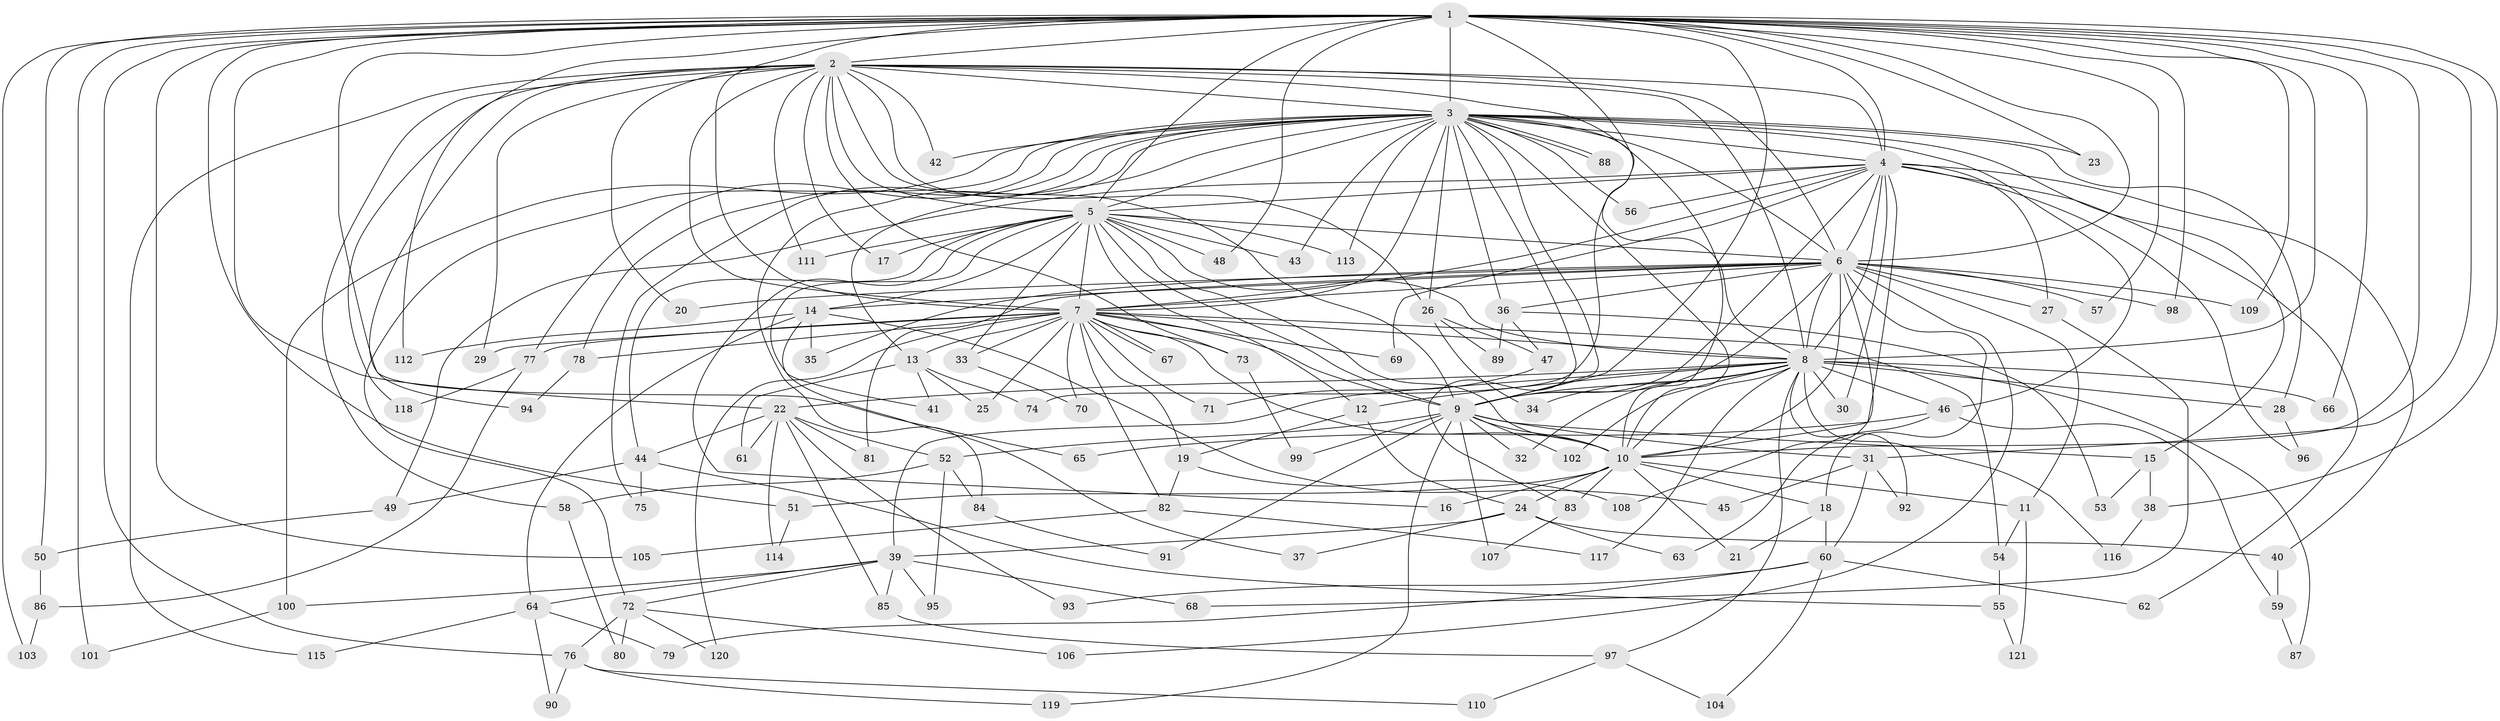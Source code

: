 // coarse degree distribution, {21: 0.027777777777777776, 18: 0.027777777777777776, 16: 0.05555555555555555, 17: 0.027777777777777776, 9: 0.027777777777777776, 10: 0.027777777777777776, 3: 0.1388888888888889, 4: 0.08333333333333333, 2: 0.4722222222222222, 1: 0.05555555555555555, 11: 0.027777777777777776, 5: 0.027777777777777776}
// Generated by graph-tools (version 1.1) at 2025/17/03/04/25 18:17:55]
// undirected, 121 vertices, 267 edges
graph export_dot {
graph [start="1"]
  node [color=gray90,style=filled];
  1;
  2;
  3;
  4;
  5;
  6;
  7;
  8;
  9;
  10;
  11;
  12;
  13;
  14;
  15;
  16;
  17;
  18;
  19;
  20;
  21;
  22;
  23;
  24;
  25;
  26;
  27;
  28;
  29;
  30;
  31;
  32;
  33;
  34;
  35;
  36;
  37;
  38;
  39;
  40;
  41;
  42;
  43;
  44;
  45;
  46;
  47;
  48;
  49;
  50;
  51;
  52;
  53;
  54;
  55;
  56;
  57;
  58;
  59;
  60;
  61;
  62;
  63;
  64;
  65;
  66;
  67;
  68;
  69;
  70;
  71;
  72;
  73;
  74;
  75;
  76;
  77;
  78;
  79;
  80;
  81;
  82;
  83;
  84;
  85;
  86;
  87;
  88;
  89;
  90;
  91;
  92;
  93;
  94;
  95;
  96;
  97;
  98;
  99;
  100;
  101;
  102;
  103;
  104;
  105;
  106;
  107;
  108;
  109;
  110;
  111;
  112;
  113;
  114;
  115;
  116;
  117;
  118;
  119;
  120;
  121;
  1 -- 2;
  1 -- 3;
  1 -- 4;
  1 -- 5;
  1 -- 6;
  1 -- 7;
  1 -- 8;
  1 -- 9;
  1 -- 10;
  1 -- 22;
  1 -- 23;
  1 -- 31;
  1 -- 38;
  1 -- 48;
  1 -- 50;
  1 -- 51;
  1 -- 57;
  1 -- 65;
  1 -- 66;
  1 -- 74;
  1 -- 76;
  1 -- 98;
  1 -- 101;
  1 -- 103;
  1 -- 105;
  1 -- 109;
  1 -- 112;
  2 -- 3;
  2 -- 4;
  2 -- 5;
  2 -- 6;
  2 -- 7;
  2 -- 8;
  2 -- 9;
  2 -- 10;
  2 -- 17;
  2 -- 20;
  2 -- 26;
  2 -- 29;
  2 -- 42;
  2 -- 58;
  2 -- 73;
  2 -- 94;
  2 -- 111;
  2 -- 115;
  2 -- 118;
  3 -- 4;
  3 -- 5;
  3 -- 6;
  3 -- 7;
  3 -- 8;
  3 -- 9;
  3 -- 10;
  3 -- 13;
  3 -- 15;
  3 -- 23;
  3 -- 26;
  3 -- 28;
  3 -- 36;
  3 -- 42;
  3 -- 43;
  3 -- 46;
  3 -- 56;
  3 -- 72;
  3 -- 75;
  3 -- 77;
  3 -- 78;
  3 -- 83;
  3 -- 84;
  3 -- 88;
  3 -- 88;
  3 -- 100;
  3 -- 113;
  4 -- 5;
  4 -- 6;
  4 -- 7;
  4 -- 8;
  4 -- 9;
  4 -- 10;
  4 -- 27;
  4 -- 30;
  4 -- 40;
  4 -- 49;
  4 -- 56;
  4 -- 62;
  4 -- 69;
  4 -- 96;
  5 -- 6;
  5 -- 7;
  5 -- 8;
  5 -- 9;
  5 -- 10;
  5 -- 12;
  5 -- 14;
  5 -- 16;
  5 -- 17;
  5 -- 33;
  5 -- 41;
  5 -- 43;
  5 -- 44;
  5 -- 48;
  5 -- 111;
  5 -- 113;
  6 -- 7;
  6 -- 8;
  6 -- 9;
  6 -- 10;
  6 -- 11;
  6 -- 14;
  6 -- 18;
  6 -- 20;
  6 -- 27;
  6 -- 35;
  6 -- 36;
  6 -- 57;
  6 -- 81;
  6 -- 98;
  6 -- 106;
  6 -- 108;
  6 -- 109;
  7 -- 8;
  7 -- 9;
  7 -- 10;
  7 -- 13;
  7 -- 19;
  7 -- 25;
  7 -- 29;
  7 -- 33;
  7 -- 54;
  7 -- 67;
  7 -- 67;
  7 -- 69;
  7 -- 70;
  7 -- 71;
  7 -- 73;
  7 -- 77;
  7 -- 78;
  7 -- 82;
  7 -- 120;
  8 -- 9;
  8 -- 10;
  8 -- 12;
  8 -- 22;
  8 -- 28;
  8 -- 30;
  8 -- 32;
  8 -- 34;
  8 -- 39;
  8 -- 46;
  8 -- 66;
  8 -- 87;
  8 -- 92;
  8 -- 97;
  8 -- 102;
  8 -- 116;
  8 -- 117;
  9 -- 10;
  9 -- 15;
  9 -- 31;
  9 -- 32;
  9 -- 52;
  9 -- 91;
  9 -- 99;
  9 -- 102;
  9 -- 107;
  9 -- 119;
  10 -- 11;
  10 -- 16;
  10 -- 18;
  10 -- 21;
  10 -- 24;
  10 -- 51;
  10 -- 83;
  11 -- 54;
  11 -- 121;
  12 -- 19;
  12 -- 24;
  13 -- 25;
  13 -- 41;
  13 -- 61;
  13 -- 74;
  14 -- 35;
  14 -- 37;
  14 -- 45;
  14 -- 64;
  14 -- 112;
  15 -- 38;
  15 -- 53;
  18 -- 21;
  18 -- 60;
  19 -- 82;
  19 -- 108;
  22 -- 44;
  22 -- 52;
  22 -- 61;
  22 -- 81;
  22 -- 85;
  22 -- 93;
  22 -- 114;
  24 -- 37;
  24 -- 39;
  24 -- 40;
  24 -- 63;
  26 -- 34;
  26 -- 47;
  26 -- 89;
  27 -- 68;
  28 -- 96;
  31 -- 45;
  31 -- 60;
  31 -- 92;
  33 -- 70;
  36 -- 47;
  36 -- 53;
  36 -- 89;
  38 -- 116;
  39 -- 64;
  39 -- 68;
  39 -- 72;
  39 -- 85;
  39 -- 95;
  39 -- 100;
  40 -- 59;
  44 -- 49;
  44 -- 55;
  44 -- 75;
  46 -- 59;
  46 -- 63;
  46 -- 65;
  47 -- 71;
  49 -- 50;
  50 -- 86;
  51 -- 114;
  52 -- 58;
  52 -- 84;
  52 -- 95;
  54 -- 55;
  55 -- 121;
  58 -- 80;
  59 -- 87;
  60 -- 62;
  60 -- 79;
  60 -- 93;
  60 -- 104;
  64 -- 79;
  64 -- 90;
  64 -- 115;
  72 -- 76;
  72 -- 80;
  72 -- 106;
  72 -- 120;
  73 -- 99;
  76 -- 90;
  76 -- 110;
  76 -- 119;
  77 -- 86;
  77 -- 118;
  78 -- 94;
  82 -- 105;
  82 -- 117;
  83 -- 107;
  84 -- 91;
  85 -- 97;
  86 -- 103;
  97 -- 104;
  97 -- 110;
  100 -- 101;
}
